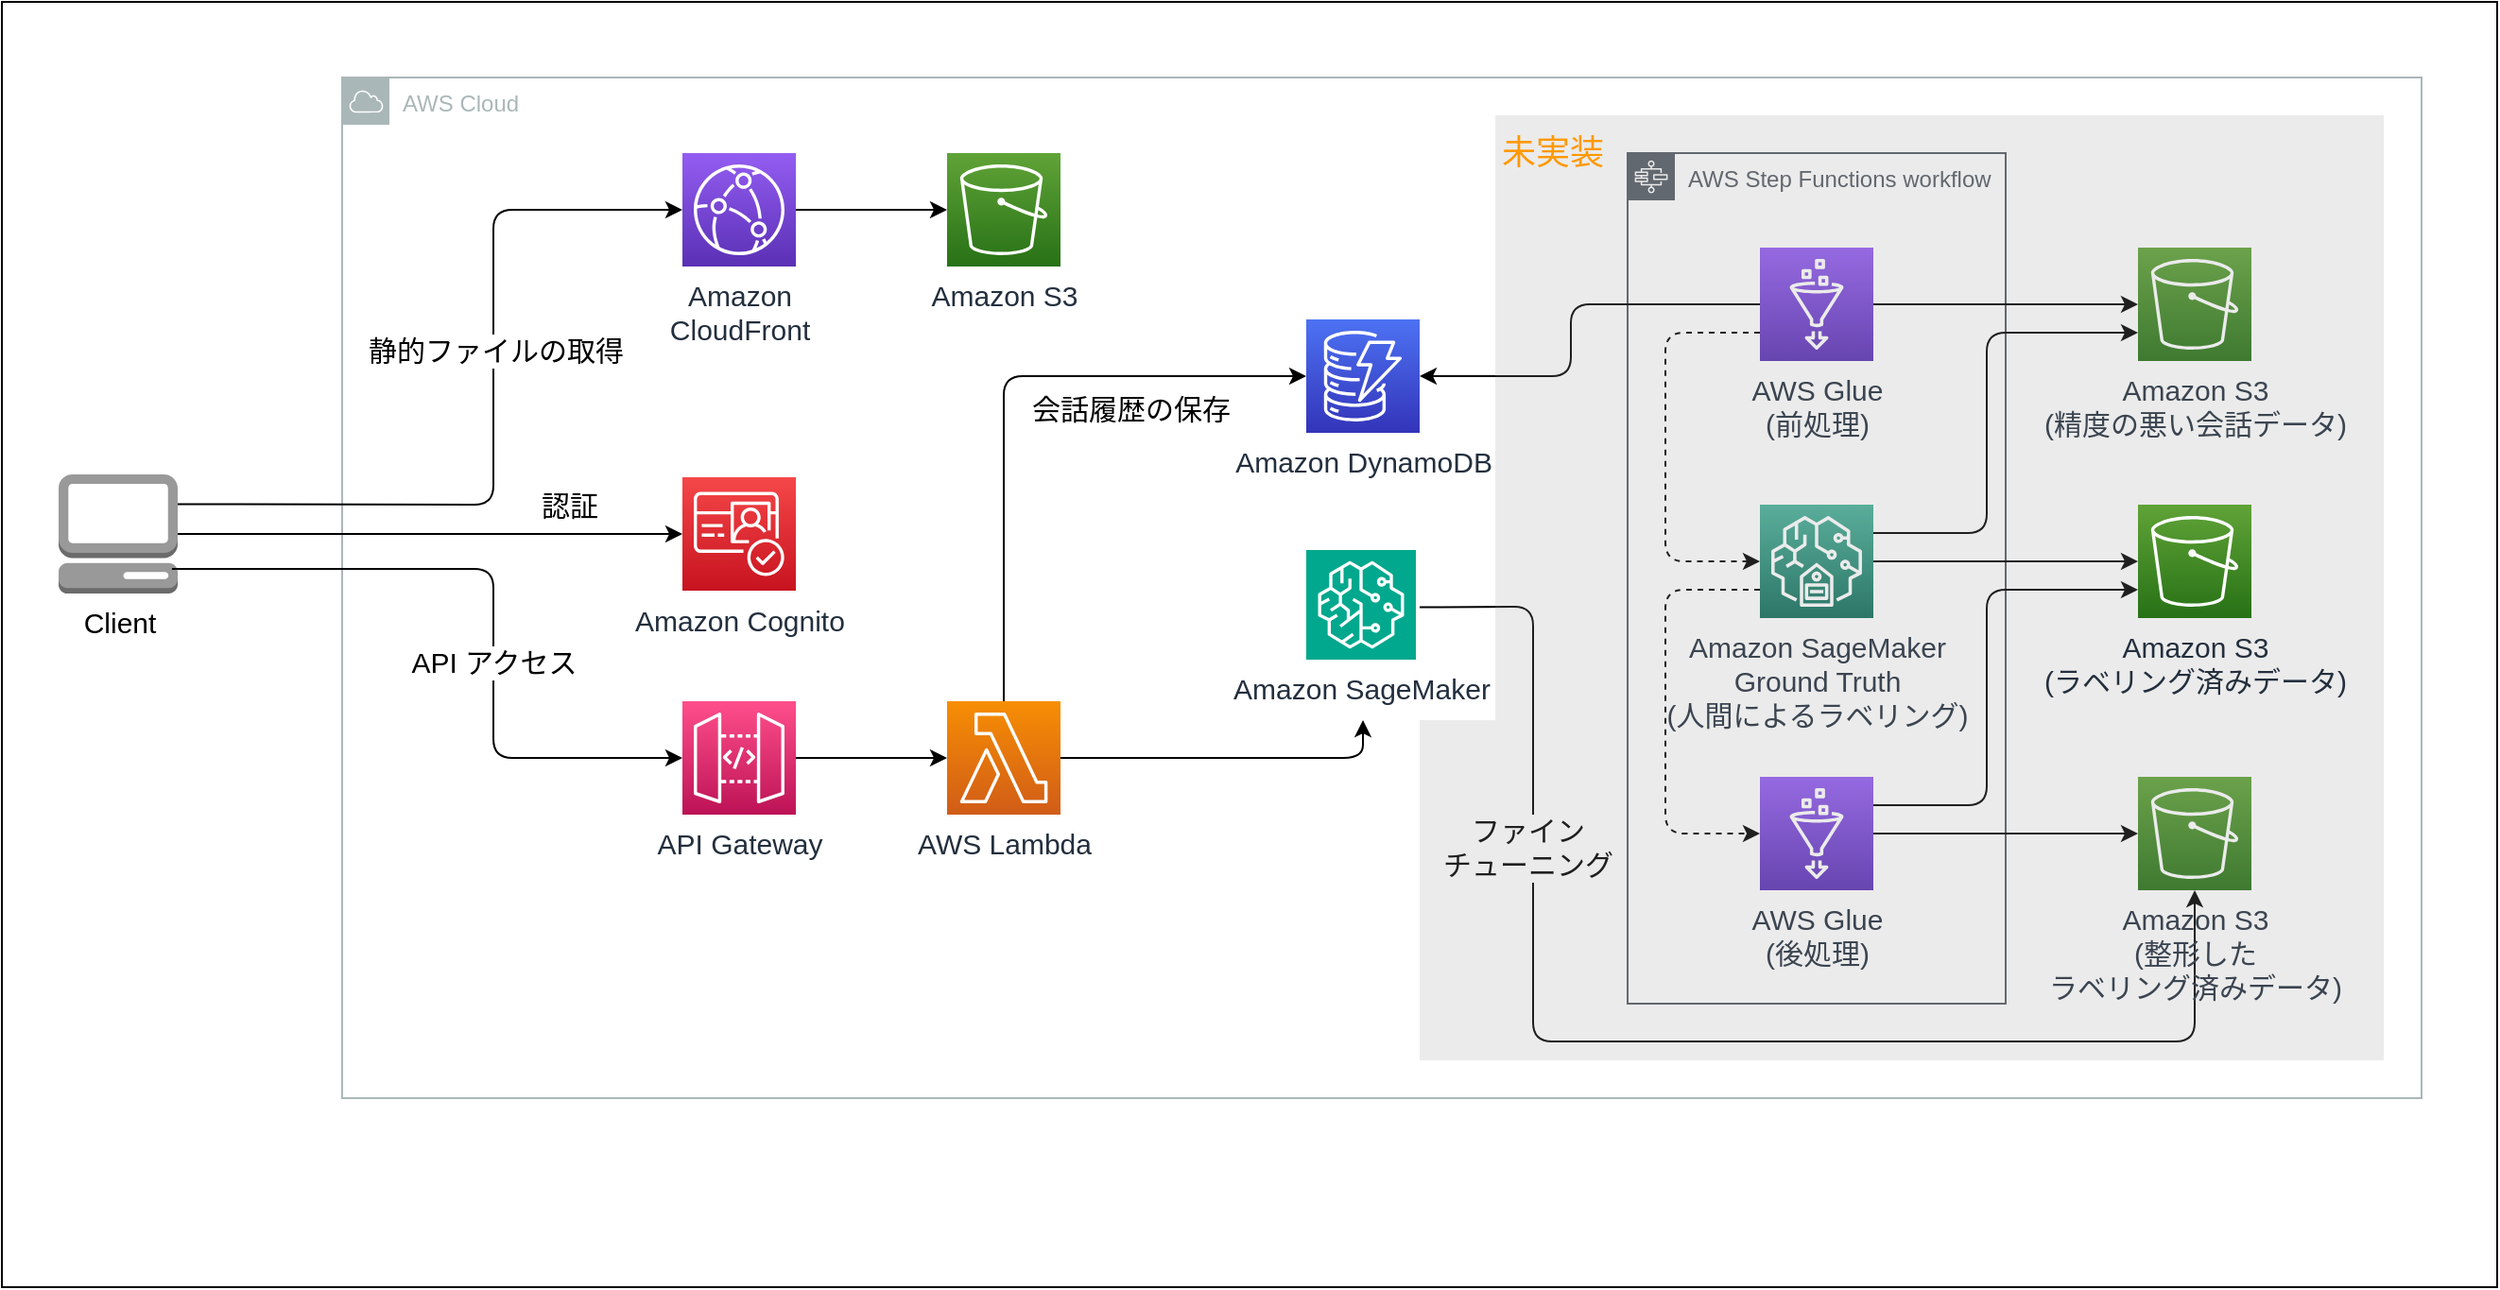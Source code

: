 <mxfile version="22.1.0" type="device">
  <diagram id="AhcXvP5EA37oD7Jmbhoq" name="Page-1">
    <mxGraphModel dx="1234" dy="1157" grid="1" gridSize="10" guides="1" tooltips="1" connect="1" arrows="1" fold="1" page="1" pageScale="1" pageWidth="850" pageHeight="1100" math="0" shadow="0">
      <root>
        <mxCell id="0" />
        <mxCell id="1" parent="0" />
        <mxCell id="31" value="" style="whiteSpace=wrap;html=1;" parent="1" vertex="1">
          <mxGeometry x="30" y="110" width="1320" height="680" as="geometry" />
        </mxCell>
        <mxCell id="2" value="AWS Cloud" style="sketch=0;outlineConnect=0;gradientColor=none;html=1;whiteSpace=wrap;fontSize=12;fontStyle=0;shape=mxgraph.aws4.group;grIcon=mxgraph.aws4.group_aws_cloud;strokeColor=#AAB7B8;fillColor=none;verticalAlign=top;align=left;spacingLeft=30;fontColor=#AAB7B8;dashed=0;" parent="1" vertex="1">
          <mxGeometry x="210" y="150" width="1100" height="540" as="geometry" />
        </mxCell>
        <mxCell id="3" style="edgeStyle=none;html=1;entryX=0;entryY=0.5;entryDx=0;entryDy=0;entryPerimeter=0;fontSize=15;exitX=1;exitY=0.25;exitDx=0;exitDy=0;exitPerimeter=0;" parent="1" source="7" target="12" edge="1">
          <mxGeometry relative="1" as="geometry">
            <mxPoint x="210" y="380" as="sourcePoint" />
            <Array as="points">
              <mxPoint x="290" y="376" />
              <mxPoint x="290" y="220" />
            </Array>
          </mxGeometry>
        </mxCell>
        <mxCell id="4" value="静的ファイルの取得" style="edgeLabel;html=1;align=center;verticalAlign=middle;resizable=0;points=[];fontSize=15;" parent="3" vertex="1" connectable="0">
          <mxGeometry x="-0.048" y="-4" relative="1" as="geometry">
            <mxPoint x="-3" y="-48" as="offset" />
          </mxGeometry>
        </mxCell>
        <mxCell id="5" style="edgeStyle=none;html=1;exitX=1;exitY=0.5;exitDx=0;exitDy=0;exitPerimeter=0;entryX=0;entryY=0.5;entryDx=0;entryDy=0;entryPerimeter=0;fontSize=15;" parent="1" source="7" target="8" edge="1">
          <mxGeometry relative="1" as="geometry" />
        </mxCell>
        <mxCell id="7" value="&lt;span style=&quot;font-size: 15px;&quot;&gt;Client&lt;/span&gt;" style="outlineConnect=0;dashed=0;verticalLabelPosition=bottom;verticalAlign=top;align=center;html=1;shape=mxgraph.aws3.management_console;fillColor=#999999;gradientColor=none;" parent="1" vertex="1">
          <mxGeometry x="60" y="360" width="63" height="63" as="geometry" />
        </mxCell>
        <mxCell id="8" value="&lt;span style=&quot;font-size: 15px&quot;&gt;Amazon Cognito&lt;/span&gt;" style="sketch=0;points=[[0,0,0],[0.25,0,0],[0.5,0,0],[0.75,0,0],[1,0,0],[0,1,0],[0.25,1,0],[0.5,1,0],[0.75,1,0],[1,1,0],[0,0.25,0],[0,0.5,0],[0,0.75,0],[1,0.25,0],[1,0.5,0],[1,0.75,0]];outlineConnect=0;fontColor=#232F3E;gradientColor=#F54749;gradientDirection=north;fillColor=#C7131F;strokeColor=#ffffff;dashed=0;verticalLabelPosition=bottom;verticalAlign=top;align=center;html=1;fontSize=12;fontStyle=0;aspect=fixed;shape=mxgraph.aws4.resourceIcon;resIcon=mxgraph.aws4.cognito;" parent="1" vertex="1">
          <mxGeometry x="390" y="361.5" width="60" height="60" as="geometry" />
        </mxCell>
        <mxCell id="10" value="&lt;font style=&quot;font-size: 15px&quot;&gt;Amazon S3&lt;/font&gt;" style="sketch=0;points=[[0,0,0],[0.25,0,0],[0.5,0,0],[0.75,0,0],[1,0,0],[0,1,0],[0.25,1,0],[0.5,1,0],[0.75,1,0],[1,1,0],[0,0.25,0],[0,0.5,0],[0,0.75,0],[1,0.25,0],[1,0.5,0],[1,0.75,0]];outlineConnect=0;fontColor=#232F3E;gradientColor=#60A337;gradientDirection=north;fillColor=#277116;strokeColor=#ffffff;dashed=0;verticalLabelPosition=bottom;verticalAlign=top;align=center;html=1;fontSize=12;fontStyle=0;aspect=fixed;shape=mxgraph.aws4.resourceIcon;resIcon=mxgraph.aws4.s3;" parent="1" vertex="1">
          <mxGeometry x="530" y="190" width="60" height="60" as="geometry" />
        </mxCell>
        <mxCell id="11" style="edgeStyle=none;html=1;exitX=1;exitY=0.5;exitDx=0;exitDy=0;exitPerimeter=0;entryX=0;entryY=0.5;entryDx=0;entryDy=0;entryPerimeter=0;fontSize=15;" parent="1" source="12" target="10" edge="1">
          <mxGeometry relative="1" as="geometry" />
        </mxCell>
        <mxCell id="12" value="&lt;font style=&quot;font-size: 15px&quot;&gt;Amazon&lt;br&gt;CloudFront&lt;/font&gt;" style="sketch=0;points=[[0,0,0],[0.25,0,0],[0.5,0,0],[0.75,0,0],[1,0,0],[0,1,0],[0.25,1,0],[0.5,1,0],[0.75,1,0],[1,1,0],[0,0.25,0],[0,0.5,0],[0,0.75,0],[1,0.25,0],[1,0.5,0],[1,0.75,0]];outlineConnect=0;fontColor=#232F3E;gradientColor=#945DF2;gradientDirection=north;fillColor=#5A30B5;strokeColor=#ffffff;dashed=0;verticalLabelPosition=bottom;verticalAlign=top;align=center;html=1;fontSize=12;fontStyle=0;aspect=fixed;shape=mxgraph.aws4.resourceIcon;resIcon=mxgraph.aws4.cloudfront;" parent="1" vertex="1">
          <mxGeometry x="390" y="190" width="60" height="60" as="geometry" />
        </mxCell>
        <mxCell id="13" style="edgeStyle=none;html=1;exitX=0;exitY=0.5;exitDx=0;exitDy=0;exitPerimeter=0;fontSize=15;entryX=0.952;entryY=0.794;entryDx=0;entryDy=0;entryPerimeter=0;startArrow=classic;startFill=1;endArrow=none;endFill=0;" parent="1" source="15" target="7" edge="1">
          <mxGeometry relative="1" as="geometry">
            <mxPoint x="240" y="410" as="targetPoint" />
            <Array as="points">
              <mxPoint x="290" y="510" />
              <mxPoint x="290" y="410" />
            </Array>
          </mxGeometry>
        </mxCell>
        <mxCell id="14" value="API アクセス" style="edgeLabel;html=1;align=center;verticalAlign=middle;resizable=0;points=[];fontSize=15;" parent="13" vertex="1" connectable="0">
          <mxGeometry x="-0.201" relative="1" as="geometry">
            <mxPoint y="-3" as="offset" />
          </mxGeometry>
        </mxCell>
        <mxCell id="15" value="&lt;font style=&quot;font-size: 15px&quot;&gt;API Gateway&lt;/font&gt;" style="sketch=0;points=[[0,0,0],[0.25,0,0],[0.5,0,0],[0.75,0,0],[1,0,0],[0,1,0],[0.25,1,0],[0.5,1,0],[0.75,1,0],[1,1,0],[0,0.25,0],[0,0.5,0],[0,0.75,0],[1,0.25,0],[1,0.5,0],[1,0.75,0]];outlineConnect=0;fontColor=#232F3E;gradientColor=#FF4F8B;gradientDirection=north;fillColor=#BC1356;strokeColor=#ffffff;dashed=0;verticalLabelPosition=bottom;verticalAlign=top;align=center;html=1;fontSize=12;fontStyle=0;aspect=fixed;shape=mxgraph.aws4.resourceIcon;resIcon=mxgraph.aws4.api_gateway;" parent="1" vertex="1">
          <mxGeometry x="390" y="480" width="60" height="60" as="geometry" />
        </mxCell>
        <mxCell id="70" style="edgeStyle=none;html=1;exitX=1;exitY=0.5;exitDx=0;exitDy=0;exitPerimeter=0;fontSize=15;" parent="1" source="19" edge="1">
          <mxGeometry relative="1" as="geometry">
            <Array as="points">
              <mxPoint x="750" y="510" />
            </Array>
            <mxPoint x="750" y="490" as="targetPoint" />
          </mxGeometry>
        </mxCell>
        <mxCell id="75" style="edgeStyle=none;html=1;exitX=0.5;exitY=0;exitDx=0;exitDy=0;exitPerimeter=0;entryX=0;entryY=0.5;entryDx=0;entryDy=0;entryPerimeter=0;fontSize=15;" parent="1" source="19" target="71" edge="1">
          <mxGeometry relative="1" as="geometry">
            <Array as="points">
              <mxPoint x="560" y="308" />
            </Array>
          </mxGeometry>
        </mxCell>
        <mxCell id="19" value="&lt;font style=&quot;font-size: 15px&quot;&gt;AWS Lambda&lt;/font&gt;" style="sketch=0;points=[[0,0,0],[0.25,0,0],[0.5,0,0],[0.75,0,0],[1,0,0],[0,1,0],[0.25,1,0],[0.5,1,0],[0.75,1,0],[1,1,0],[0,0.25,0],[0,0.5,0],[0,0.75,0],[1,0.25,0],[1,0.5,0],[1,0.75,0]];outlineConnect=0;fontColor=#232F3E;gradientColor=#F78E04;gradientDirection=north;fillColor=#D05C17;strokeColor=#ffffff;dashed=0;verticalLabelPosition=bottom;verticalAlign=top;align=center;html=1;fontSize=12;fontStyle=0;aspect=fixed;shape=mxgraph.aws4.resourceIcon;resIcon=mxgraph.aws4.lambda;" parent="1" vertex="1">
          <mxGeometry x="530" y="480" width="60" height="60" as="geometry" />
        </mxCell>
        <mxCell id="46" style="edgeStyle=none;html=1;exitX=1;exitY=0.5;exitDx=0;exitDy=0;exitPerimeter=0;fontSize=12;" parent="1" source="15" target="19" edge="1">
          <mxGeometry relative="1" as="geometry" />
        </mxCell>
        <mxCell id="104" style="edgeStyle=none;html=1;exitX=1;exitY=0.5;exitDx=0;exitDy=0;entryX=0.5;entryY=1;entryDx=0;entryDy=0;entryPerimeter=0;fontSize=15;" parent="1" target="79" edge="1">
          <mxGeometry relative="1" as="geometry">
            <Array as="points">
              <mxPoint x="840" y="430" />
              <mxPoint x="840" y="660" />
              <mxPoint x="1190" y="660" />
            </Array>
            <mxPoint x="780" y="430.235" as="sourcePoint" />
          </mxGeometry>
        </mxCell>
        <mxCell id="71" value="&lt;font style=&quot;font-size: 15px;&quot;&gt;Amazon DynamoDB&lt;/font&gt;" style="sketch=0;points=[[0,0,0],[0.25,0,0],[0.5,0,0],[0.75,0,0],[1,0,0],[0,1,0],[0.25,1,0],[0.5,1,0],[0.75,1,0],[1,1,0],[0,0.25,0],[0,0.5,0],[0,0.75,0],[1,0.25,0],[1,0.5,0],[1,0.75,0]];outlineConnect=0;fontColor=#232F3E;gradientColor=#4D72F3;gradientDirection=north;fillColor=#3334B9;strokeColor=#ffffff;dashed=0;verticalLabelPosition=bottom;verticalAlign=top;align=center;html=1;fontSize=12;fontStyle=0;aspect=fixed;shape=mxgraph.aws4.resourceIcon;resIcon=mxgraph.aws4.dynamodb;labelBorderColor=none;" parent="1" vertex="1">
          <mxGeometry x="720" y="278" width="60" height="60" as="geometry" />
        </mxCell>
        <mxCell id="76" value="会話履歴の保存" style="edgeLabel;html=1;align=center;verticalAlign=middle;resizable=0;points=[];fontSize=15;" parent="1" vertex="1" connectable="0">
          <mxGeometry x="627" y="325" as="geometry" />
        </mxCell>
        <mxCell id="77" value="認証" style="edgeLabel;html=1;align=center;verticalAlign=middle;resizable=0;points=[];fontSize=15;" parent="1" vertex="1" connectable="0">
          <mxGeometry x="330" y="376" as="geometry" />
        </mxCell>
        <mxCell id="78" value="AWS Step Functions workflow" style="sketch=0;outlineConnect=0;gradientColor=none;html=1;whiteSpace=wrap;fontSize=12;fontStyle=0;shape=mxgraph.aws4.group;grIcon=mxgraph.aws4.group_aws_step_functions_workflow;strokeColor=#545B64;fillColor=none;verticalAlign=top;align=left;spacingLeft=30;fontColor=#545B64;dashed=0;labelBorderColor=none;" parent="1" vertex="1">
          <mxGeometry x="890" y="190" width="200" height="450" as="geometry" />
        </mxCell>
        <mxCell id="79" value="&lt;font style=&quot;font-size: 15px;&quot;&gt;Amazon S3&lt;br&gt;(整形した&lt;br&gt;ラベリング済みデータ)&lt;br&gt;&lt;/font&gt;" style="sketch=0;points=[[0,0,0],[0.25,0,0],[0.5,0,0],[0.75,0,0],[1,0,0],[0,1,0],[0.25,1,0],[0.5,1,0],[0.75,1,0],[1,1,0],[0,0.25,0],[0,0.5,0],[0,0.75,0],[1,0.25,0],[1,0.5,0],[1,0.75,0]];outlineConnect=0;fontColor=#232F3E;gradientColor=#60A337;gradientDirection=north;fillColor=#277116;strokeColor=#ffffff;dashed=0;verticalLabelPosition=bottom;verticalAlign=top;align=center;html=1;fontSize=12;fontStyle=0;aspect=fixed;shape=mxgraph.aws4.resourceIcon;resIcon=mxgraph.aws4.s3;labelBorderColor=none;" parent="1" vertex="1">
          <mxGeometry x="1160" y="520" width="60" height="60" as="geometry" />
        </mxCell>
        <mxCell id="86" style="edgeStyle=none;html=1;exitX=0;exitY=0.75;exitDx=0;exitDy=0;exitPerimeter=0;entryX=0;entryY=0.5;entryDx=0;entryDy=0;entryPerimeter=0;fontSize=15;dashed=1;" parent="1" source="80" target="82" edge="1">
          <mxGeometry relative="1" as="geometry">
            <Array as="points">
              <mxPoint x="910" y="285" />
              <mxPoint x="910" y="406" />
            </Array>
          </mxGeometry>
        </mxCell>
        <mxCell id="92" style="edgeStyle=none;html=1;exitX=0;exitY=0.5;exitDx=0;exitDy=0;exitPerimeter=0;entryX=1;entryY=0.5;entryDx=0;entryDy=0;entryPerimeter=0;fontSize=15;" parent="1" source="80" target="71" edge="1">
          <mxGeometry relative="1" as="geometry">
            <Array as="points">
              <mxPoint x="860" y="270" />
              <mxPoint x="860" y="308" />
            </Array>
          </mxGeometry>
        </mxCell>
        <mxCell id="117" style="edgeStyle=none;html=1;exitX=1;exitY=0.5;exitDx=0;exitDy=0;exitPerimeter=0;fontSize=18;fontColor=#FF9900;" parent="1" source="80" target="93" edge="1">
          <mxGeometry relative="1" as="geometry" />
        </mxCell>
        <mxCell id="80" value="&lt;font style=&quot;font-size: 15px;&quot;&gt;AWS Glue&lt;br&gt;(前処理)&lt;br&gt;&lt;/font&gt;" style="sketch=0;points=[[0,0,0],[0.25,0,0],[0.5,0,0],[0.75,0,0],[1,0,0],[0,1,0],[0.25,1,0],[0.5,1,0],[0.75,1,0],[1,1,0],[0,0.25,0],[0,0.5,0],[0,0.75,0],[1,0.25,0],[1,0.5,0],[1,0.75,0]];outlineConnect=0;fontColor=#232F3E;gradientColor=#945DF2;gradientDirection=north;fillColor=#5A30B5;strokeColor=#ffffff;dashed=0;verticalLabelPosition=bottom;verticalAlign=top;align=center;html=1;fontSize=12;fontStyle=0;aspect=fixed;shape=mxgraph.aws4.resourceIcon;resIcon=mxgraph.aws4.glue;labelBorderColor=none;" parent="1" vertex="1">
          <mxGeometry x="960" y="240" width="60" height="60" as="geometry" />
        </mxCell>
        <mxCell id="121" style="edgeStyle=none;html=1;exitX=1;exitY=0.5;exitDx=0;exitDy=0;exitPerimeter=0;entryX=0;entryY=0.5;entryDx=0;entryDy=0;entryPerimeter=0;fontSize=18;fontColor=#FF9900;" parent="1" source="81" target="79" edge="1">
          <mxGeometry relative="1" as="geometry" />
        </mxCell>
        <mxCell id="124" style="edgeStyle=none;html=1;exitX=1;exitY=0.25;exitDx=0;exitDy=0;exitPerimeter=0;entryX=0;entryY=0.75;entryDx=0;entryDy=0;entryPerimeter=0;fontSize=18;fontColor=#FF9900;" parent="1" source="81" target="122" edge="1">
          <mxGeometry relative="1" as="geometry">
            <Array as="points">
              <mxPoint x="1080" y="535" />
              <mxPoint x="1080" y="421" />
            </Array>
          </mxGeometry>
        </mxCell>
        <mxCell id="81" value="&lt;font style=&quot;font-size: 15px;&quot;&gt;AWS Glue&lt;br&gt;(後処理)&lt;br&gt;&lt;/font&gt;" style="sketch=0;points=[[0,0,0],[0.25,0,0],[0.5,0,0],[0.75,0,0],[1,0,0],[0,1,0],[0.25,1,0],[0.5,1,0],[0.75,1,0],[1,1,0],[0,0.25,0],[0,0.5,0],[0,0.75,0],[1,0.25,0],[1,0.5,0],[1,0.75,0]];outlineConnect=0;fontColor=#232F3E;gradientColor=#945DF2;gradientDirection=north;fillColor=#5A30B5;strokeColor=#ffffff;dashed=0;verticalLabelPosition=bottom;verticalAlign=top;align=center;html=1;fontSize=12;fontStyle=0;aspect=fixed;shape=mxgraph.aws4.resourceIcon;resIcon=mxgraph.aws4.glue;labelBorderColor=none;" parent="1" vertex="1">
          <mxGeometry x="960" y="520" width="60" height="60" as="geometry" />
        </mxCell>
        <mxCell id="116" style="edgeStyle=none;html=1;exitX=0;exitY=0.75;exitDx=0;exitDy=0;exitPerimeter=0;entryX=0;entryY=0.5;entryDx=0;entryDy=0;entryPerimeter=0;fontSize=18;fontColor=#FF9900;dashed=1;" parent="1" source="82" target="81" edge="1">
          <mxGeometry relative="1" as="geometry">
            <Array as="points">
              <mxPoint x="910" y="421" />
              <mxPoint x="910" y="550" />
            </Array>
          </mxGeometry>
        </mxCell>
        <mxCell id="119" style="edgeStyle=none;html=1;exitX=1;exitY=0.25;exitDx=0;exitDy=0;exitPerimeter=0;entryX=0;entryY=0.75;entryDx=0;entryDy=0;entryPerimeter=0;fontSize=18;fontColor=#FF9900;" parent="1" source="82" target="93" edge="1">
          <mxGeometry relative="1" as="geometry">
            <Array as="points">
              <mxPoint x="1080" y="391" />
              <mxPoint x="1080" y="285" />
            </Array>
          </mxGeometry>
        </mxCell>
        <mxCell id="125" style="edgeStyle=none;html=1;exitX=1;exitY=0.5;exitDx=0;exitDy=0;exitPerimeter=0;fontSize=18;fontColor=#FF9900;" parent="1" source="82" target="122" edge="1">
          <mxGeometry relative="1" as="geometry" />
        </mxCell>
        <mxCell id="82" value="&lt;font style=&quot;font-size: 15px;&quot;&gt;Amazon SageMaker&lt;br&gt;Ground Truth&lt;br&gt;(人間によるラベリング)&lt;br&gt;&lt;/font&gt;" style="sketch=0;points=[[0,0,0],[0.25,0,0],[0.5,0,0],[0.75,0,0],[1,0,0],[0,1,0],[0.25,1,0],[0.5,1,0],[0.75,1,0],[1,1,0],[0,0.25,0],[0,0.5,0],[0,0.75,0],[1,0.25,0],[1,0.5,0],[1,0.75,0]];outlineConnect=0;fontColor=#232F3E;gradientColor=#4AB29A;gradientDirection=north;fillColor=#116D5B;strokeColor=#ffffff;dashed=0;verticalLabelPosition=bottom;verticalAlign=top;align=center;html=1;fontSize=12;fontStyle=0;aspect=fixed;shape=mxgraph.aws4.resourceIcon;resIcon=mxgraph.aws4.sagemaker_ground_truth;labelBorderColor=none;" parent="1" vertex="1">
          <mxGeometry x="960" y="376" width="60" height="60" as="geometry" />
        </mxCell>
        <mxCell id="93" value="&lt;font style=&quot;font-size: 15px;&quot;&gt;Amazon S3&lt;br&gt;(精度の悪い会話データ)&lt;br&gt;&lt;/font&gt;" style="sketch=0;points=[[0,0,0],[0.25,0,0],[0.5,0,0],[0.75,0,0],[1,0,0],[0,1,0],[0.25,1,0],[0.5,1,0],[0.75,1,0],[1,1,0],[0,0.25,0],[0,0.5,0],[0,0.75,0],[1,0.25,0],[1,0.5,0],[1,0.75,0]];outlineConnect=0;fontColor=#232F3E;gradientColor=#60A337;gradientDirection=north;fillColor=#277116;strokeColor=#ffffff;dashed=0;verticalLabelPosition=bottom;verticalAlign=top;align=center;html=1;fontSize=12;fontStyle=0;aspect=fixed;shape=mxgraph.aws4.resourceIcon;resIcon=mxgraph.aws4.s3;labelBorderColor=none;" parent="1" vertex="1">
          <mxGeometry x="1160" y="240" width="60" height="60" as="geometry" />
        </mxCell>
        <mxCell id="106" value="ファイン&lt;br&gt;チューニング" style="edgeLabel;html=1;align=center;verticalAlign=middle;resizable=0;points=[];fontSize=15;" parent="1" vertex="1" connectable="0">
          <mxGeometry x="837.0" y="560" as="geometry">
            <mxPoint y="-3" as="offset" />
          </mxGeometry>
        </mxCell>
        <mxCell id="107" value="" style="rounded=0;whiteSpace=wrap;html=1;labelBorderColor=none;fontSize=15;opacity=20;gradientColor=none;fillColor=#999999;strokeColor=none;" parent="1" vertex="1">
          <mxGeometry x="820" y="170" width="470" height="320" as="geometry" />
        </mxCell>
        <mxCell id="110" value="" style="rounded=0;whiteSpace=wrap;html=1;labelBorderColor=none;fontSize=15;opacity=20;gradientColor=none;fillColor=#999999;strokeColor=none;" parent="1" vertex="1">
          <mxGeometry x="780" y="490" width="510" height="180" as="geometry" />
        </mxCell>
        <mxCell id="111" value="&lt;font style=&quot;font-size: 18px;&quot;&gt;未実装&lt;/font&gt;" style="edgeLabel;html=1;align=center;verticalAlign=middle;resizable=0;points=[];fontSize=15;labelBackgroundColor=none;fontColor=#FF9900;" parent="1" vertex="1" connectable="0">
          <mxGeometry x="850" y="190.002" as="geometry" />
        </mxCell>
        <mxCell id="122" value="&lt;font style=&quot;font-size: 15px;&quot;&gt;Amazon S3&lt;br&gt;(ラベリング済みデータ)&lt;br&gt;&lt;/font&gt;" style="sketch=0;points=[[0,0,0],[0.25,0,0],[0.5,0,0],[0.75,0,0],[1,0,0],[0,1,0],[0.25,1,0],[0.5,1,0],[0.75,1,0],[1,1,0],[0,0.25,0],[0,0.5,0],[0,0.75,0],[1,0.25,0],[1,0.5,0],[1,0.75,0]];outlineConnect=0;fontColor=#232F3E;gradientColor=#60A337;gradientDirection=north;fillColor=#277116;strokeColor=#ffffff;dashed=0;verticalLabelPosition=bottom;verticalAlign=top;align=center;html=1;fontSize=12;fontStyle=0;aspect=fixed;shape=mxgraph.aws4.resourceIcon;resIcon=mxgraph.aws4.s3;labelBorderColor=none;" parent="1" vertex="1">
          <mxGeometry x="1160" y="376" width="60" height="60" as="geometry" />
        </mxCell>
        <mxCell id="DCKOqz49BmrKrpjYEPh7-130" value="Amazon SageMaker" style="sketch=0;points=[[0,0,0],[0.25,0,0],[0.5,0,0],[0.75,0,0],[1,0,0],[0,1,0],[0.25,1,0],[0.5,1,0],[0.75,1,0],[1,1,0],[0,0.25,0],[0,0.5,0],[0,0.75,0],[1,0.25,0],[1,0.5,0],[1,0.75,0]];outlineConnect=0;fontColor=#232F3E;fillColor=#01A88D;strokeColor=#ffffff;dashed=0;verticalLabelPosition=bottom;verticalAlign=top;align=center;html=1;fontSize=15;fontStyle=0;aspect=fixed;shape=mxgraph.aws4.resourceIcon;resIcon=mxgraph.aws4.sagemaker;" parent="1" vertex="1">
          <mxGeometry x="720" y="400" width="58" height="58" as="geometry" />
        </mxCell>
      </root>
    </mxGraphModel>
  </diagram>
</mxfile>
